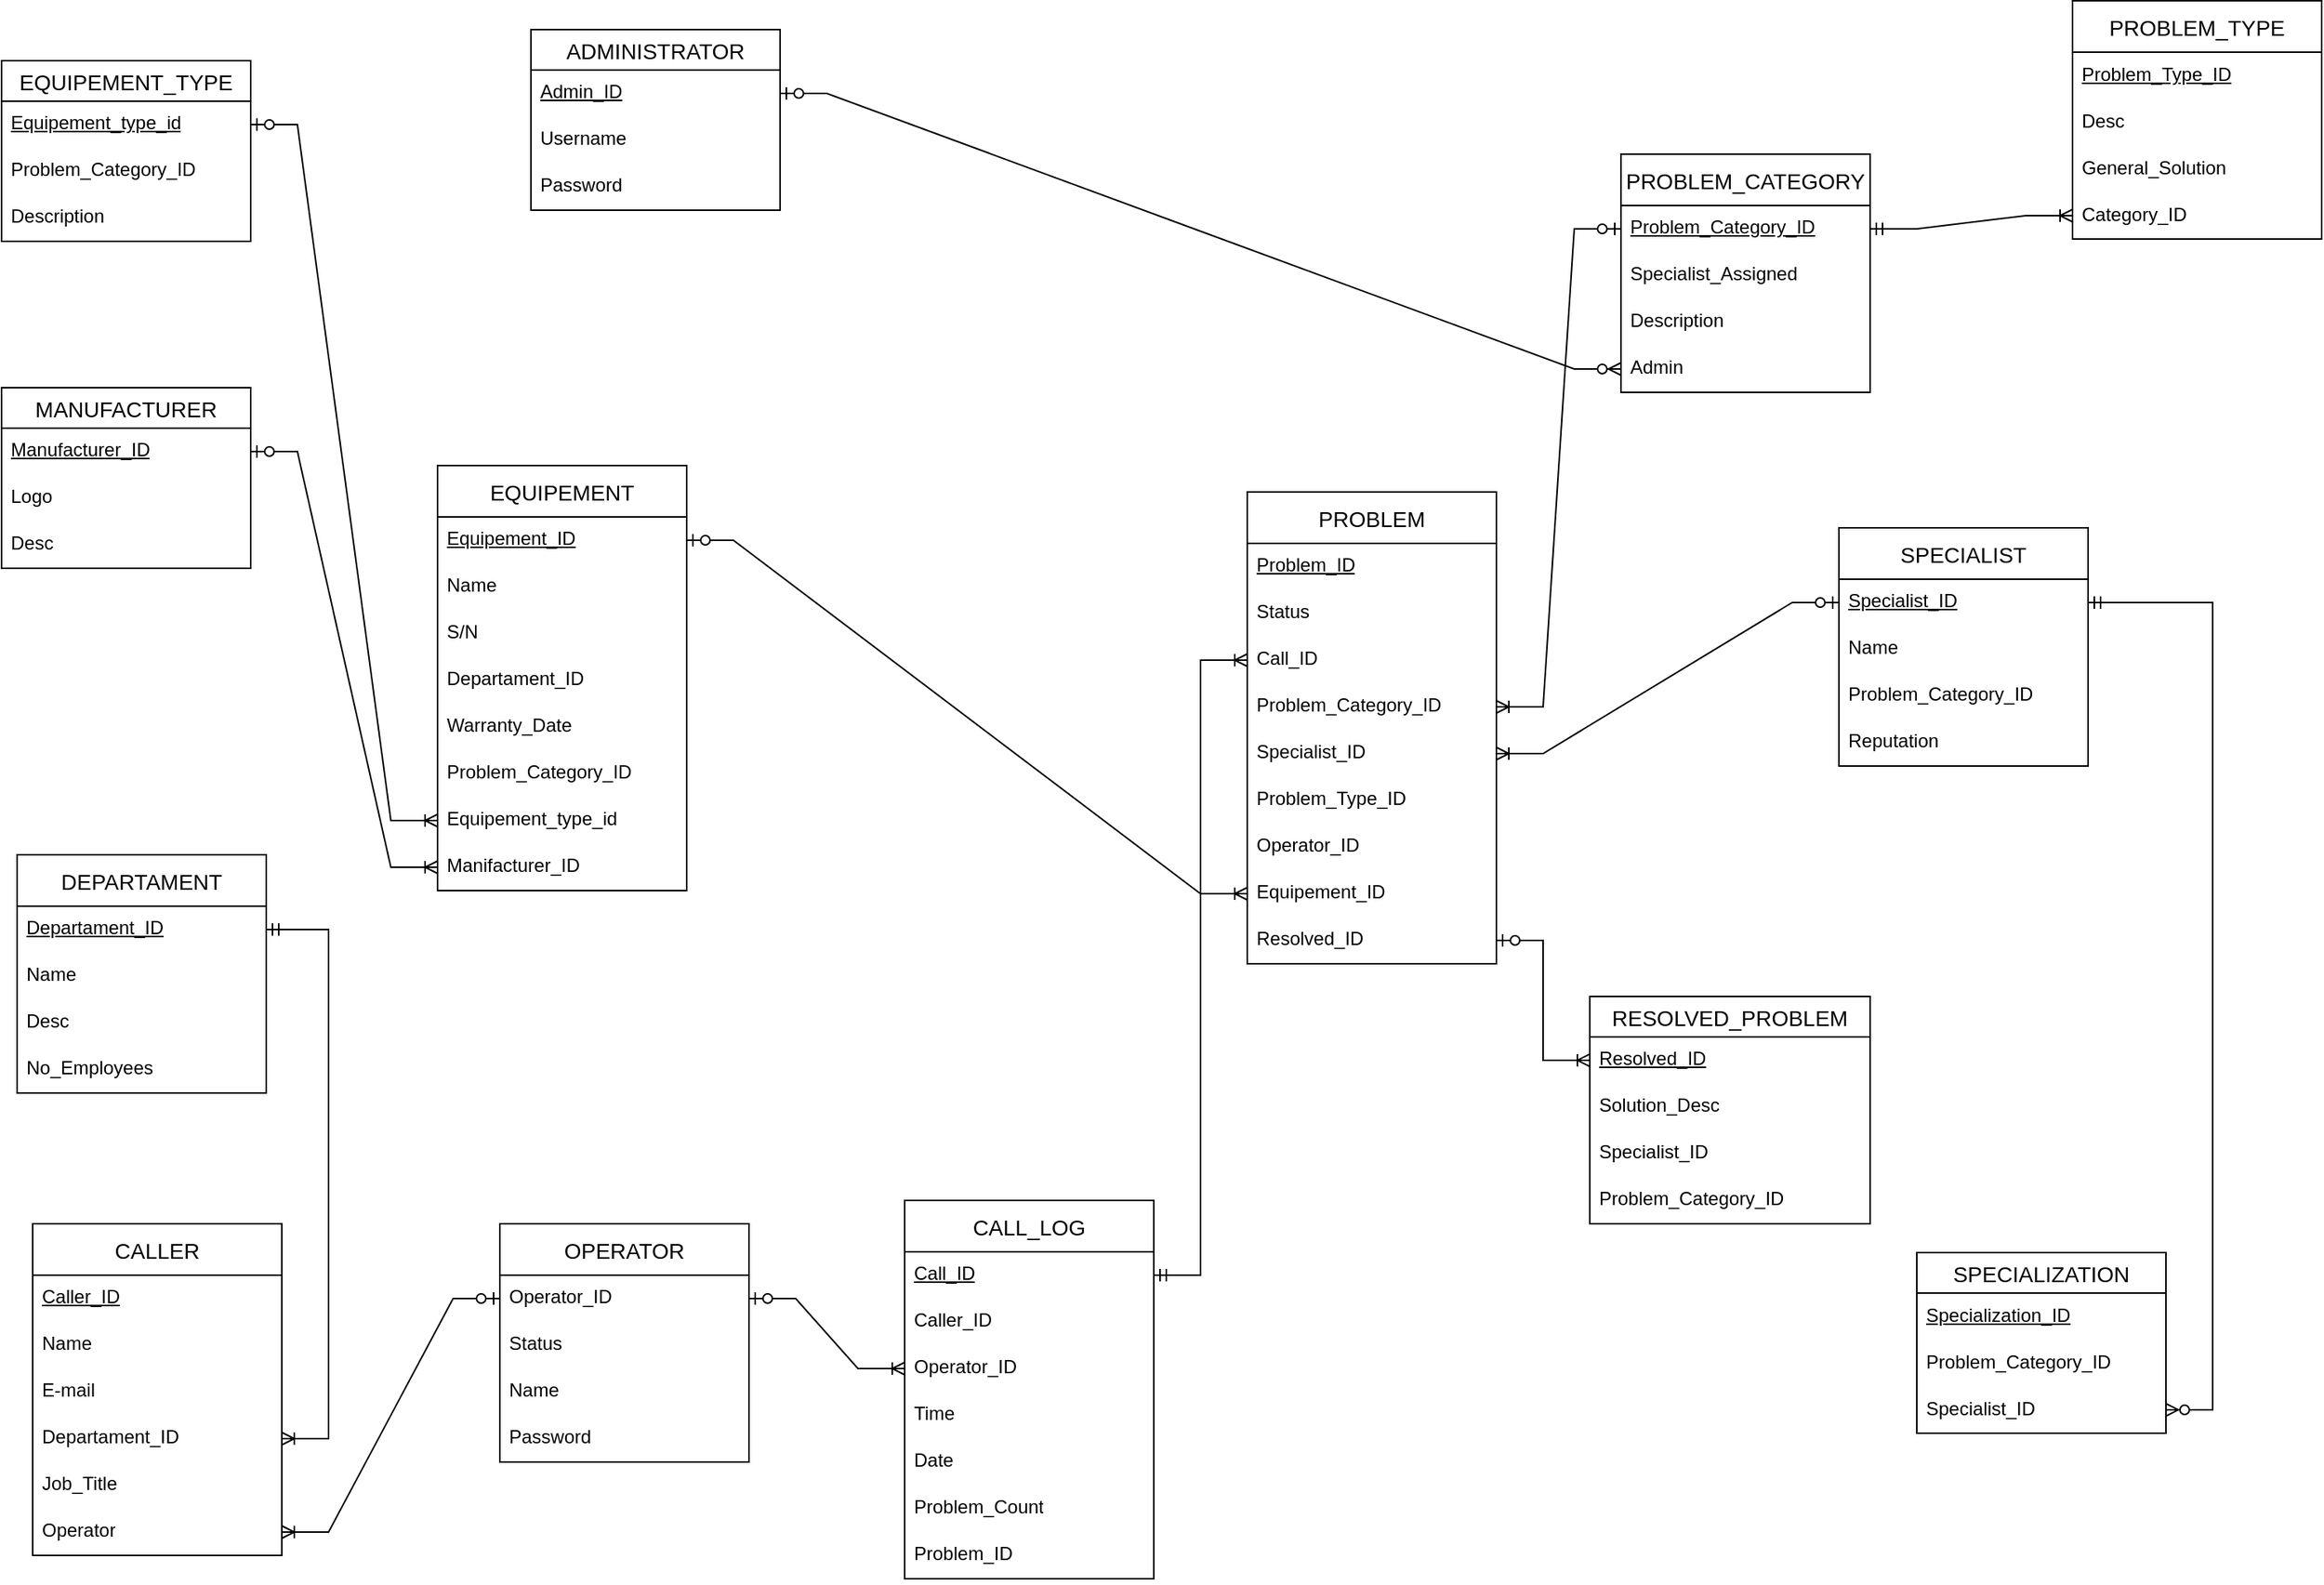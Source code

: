 <mxfile version="24.7.17">
  <diagram name="Página-1" id="BIOqbXG_E3Rl6q16zXGT">
    <mxGraphModel dx="2336" dy="789" grid="1" gridSize="10" guides="1" tooltips="1" connect="1" arrows="1" fold="1" page="1" pageScale="1" pageWidth="827" pageHeight="1169" math="0" shadow="0">
      <root>
        <mxCell id="0" />
        <mxCell id="1" parent="0" />
        <mxCell id="wEZ-KTSsLqPxgkjLGSUW-46" value="EQUIPEMENT_TYPE" style="swimlane;fontStyle=0;childLayout=stackLayout;horizontal=1;startSize=26;horizontalStack=0;resizeParent=1;resizeParentMax=0;resizeLast=0;collapsible=1;marginBottom=0;align=center;fontSize=14;" parent="1" vertex="1">
          <mxGeometry x="-260" y="220" width="160" height="116" as="geometry" />
        </mxCell>
        <mxCell id="wEZ-KTSsLqPxgkjLGSUW-47" value="Equipement_type_id" style="text;strokeColor=none;fillColor=none;spacingLeft=4;spacingRight=4;overflow=hidden;rotatable=0;points=[[0,0.5],[1,0.5]];portConstraint=eastwest;fontSize=12;whiteSpace=wrap;html=1;fontStyle=4" parent="wEZ-KTSsLqPxgkjLGSUW-46" vertex="1">
          <mxGeometry y="26" width="160" height="30" as="geometry" />
        </mxCell>
        <mxCell id="wEZ-KTSsLqPxgkjLGSUW-48" value="Problem_Category_ID" style="text;strokeColor=none;fillColor=none;spacingLeft=4;spacingRight=4;overflow=hidden;rotatable=0;points=[[0,0.5],[1,0.5]];portConstraint=eastwest;fontSize=12;whiteSpace=wrap;html=1;" parent="wEZ-KTSsLqPxgkjLGSUW-46" vertex="1">
          <mxGeometry y="56" width="160" height="30" as="geometry" />
        </mxCell>
        <mxCell id="wEZ-KTSsLqPxgkjLGSUW-49" value="Description" style="text;strokeColor=none;fillColor=none;spacingLeft=4;spacingRight=4;overflow=hidden;rotatable=0;points=[[0,0.5],[1,0.5]];portConstraint=eastwest;fontSize=12;whiteSpace=wrap;html=1;" parent="wEZ-KTSsLqPxgkjLGSUW-46" vertex="1">
          <mxGeometry y="86" width="160" height="30" as="geometry" />
        </mxCell>
        <mxCell id="wEZ-KTSsLqPxgkjLGSUW-50" value="ADMINISTRATOR" style="swimlane;fontStyle=0;childLayout=stackLayout;horizontal=1;startSize=26;horizontalStack=0;resizeParent=1;resizeParentMax=0;resizeLast=0;collapsible=1;marginBottom=0;align=center;fontSize=14;" parent="1" vertex="1">
          <mxGeometry x="80" y="200" width="160" height="116" as="geometry" />
        </mxCell>
        <mxCell id="wEZ-KTSsLqPxgkjLGSUW-51" value="Admin_ID" style="text;strokeColor=none;fillColor=none;spacingLeft=4;spacingRight=4;overflow=hidden;rotatable=0;points=[[0,0.5],[1,0.5]];portConstraint=eastwest;fontSize=12;whiteSpace=wrap;html=1;fontStyle=4" parent="wEZ-KTSsLqPxgkjLGSUW-50" vertex="1">
          <mxGeometry y="26" width="160" height="30" as="geometry" />
        </mxCell>
        <mxCell id="wEZ-KTSsLqPxgkjLGSUW-52" value="Username" style="text;strokeColor=none;fillColor=none;spacingLeft=4;spacingRight=4;overflow=hidden;rotatable=0;points=[[0,0.5],[1,0.5]];portConstraint=eastwest;fontSize=12;whiteSpace=wrap;html=1;" parent="wEZ-KTSsLqPxgkjLGSUW-50" vertex="1">
          <mxGeometry y="56" width="160" height="30" as="geometry" />
        </mxCell>
        <mxCell id="wEZ-KTSsLqPxgkjLGSUW-53" value="Password" style="text;strokeColor=none;fillColor=none;spacingLeft=4;spacingRight=4;overflow=hidden;rotatable=0;points=[[0,0.5],[1,0.5]];portConstraint=eastwest;fontSize=12;whiteSpace=wrap;html=1;" parent="wEZ-KTSsLqPxgkjLGSUW-50" vertex="1">
          <mxGeometry y="86" width="160" height="30" as="geometry" />
        </mxCell>
        <mxCell id="wEZ-KTSsLqPxgkjLGSUW-54" value="MANUFACTURER" style="swimlane;fontStyle=0;childLayout=stackLayout;horizontal=1;startSize=26;horizontalStack=0;resizeParent=1;resizeParentMax=0;resizeLast=0;collapsible=1;marginBottom=0;align=center;fontSize=14;" parent="1" vertex="1">
          <mxGeometry x="-260" y="430" width="160" height="116" as="geometry" />
        </mxCell>
        <mxCell id="wEZ-KTSsLqPxgkjLGSUW-55" value="Manufacturer_ID" style="text;strokeColor=none;fillColor=none;spacingLeft=4;spacingRight=4;overflow=hidden;rotatable=0;points=[[0,0.5],[1,0.5]];portConstraint=eastwest;fontSize=12;whiteSpace=wrap;html=1;fontStyle=4" parent="wEZ-KTSsLqPxgkjLGSUW-54" vertex="1">
          <mxGeometry y="26" width="160" height="30" as="geometry" />
        </mxCell>
        <mxCell id="wEZ-KTSsLqPxgkjLGSUW-56" value="Logo" style="text;strokeColor=none;fillColor=none;spacingLeft=4;spacingRight=4;overflow=hidden;rotatable=0;points=[[0,0.5],[1,0.5]];portConstraint=eastwest;fontSize=12;whiteSpace=wrap;html=1;" parent="wEZ-KTSsLqPxgkjLGSUW-54" vertex="1">
          <mxGeometry y="56" width="160" height="30" as="geometry" />
        </mxCell>
        <mxCell id="wEZ-KTSsLqPxgkjLGSUW-57" value="Desc" style="text;strokeColor=none;fillColor=none;spacingLeft=4;spacingRight=4;overflow=hidden;rotatable=0;points=[[0,0.5],[1,0.5]];portConstraint=eastwest;fontSize=12;whiteSpace=wrap;html=1;" parent="wEZ-KTSsLqPxgkjLGSUW-54" vertex="1">
          <mxGeometry y="86" width="160" height="30" as="geometry" />
        </mxCell>
        <mxCell id="wEZ-KTSsLqPxgkjLGSUW-58" value="PROBLEM" style="swimlane;fontStyle=0;childLayout=stackLayout;horizontal=1;startSize=33;horizontalStack=0;resizeParent=1;resizeParentMax=0;resizeLast=0;collapsible=1;marginBottom=0;align=center;fontSize=14;" parent="1" vertex="1">
          <mxGeometry x="540" y="497" width="160" height="303" as="geometry" />
        </mxCell>
        <mxCell id="wEZ-KTSsLqPxgkjLGSUW-59" value="Problem_ID" style="text;strokeColor=none;fillColor=none;spacingLeft=4;spacingRight=4;overflow=hidden;rotatable=0;points=[[0,0.5],[1,0.5]];portConstraint=eastwest;fontSize=12;whiteSpace=wrap;html=1;fontStyle=4" parent="wEZ-KTSsLqPxgkjLGSUW-58" vertex="1">
          <mxGeometry y="33" width="160" height="30" as="geometry" />
        </mxCell>
        <mxCell id="wEZ-KTSsLqPxgkjLGSUW-60" value="Status" style="text;strokeColor=none;fillColor=none;spacingLeft=4;spacingRight=4;overflow=hidden;rotatable=0;points=[[0,0.5],[1,0.5]];portConstraint=eastwest;fontSize=12;whiteSpace=wrap;html=1;" parent="wEZ-KTSsLqPxgkjLGSUW-58" vertex="1">
          <mxGeometry y="63" width="160" height="30" as="geometry" />
        </mxCell>
        <mxCell id="wEZ-KTSsLqPxgkjLGSUW-69" value="Call_ID" style="text;strokeColor=none;fillColor=none;spacingLeft=4;spacingRight=4;overflow=hidden;rotatable=0;points=[[0,0.5],[1,0.5]];portConstraint=eastwest;fontSize=12;whiteSpace=wrap;html=1;" parent="wEZ-KTSsLqPxgkjLGSUW-58" vertex="1">
          <mxGeometry y="93" width="160" height="30" as="geometry" />
        </mxCell>
        <mxCell id="wEZ-KTSsLqPxgkjLGSUW-68" value="Problem_Category_ID" style="text;strokeColor=none;fillColor=none;spacingLeft=4;spacingRight=4;overflow=hidden;rotatable=0;points=[[0,0.5],[1,0.5]];portConstraint=eastwest;fontSize=12;whiteSpace=wrap;html=1;" parent="wEZ-KTSsLqPxgkjLGSUW-58" vertex="1">
          <mxGeometry y="123" width="160" height="30" as="geometry" />
        </mxCell>
        <mxCell id="wEZ-KTSsLqPxgkjLGSUW-67" value="Specialist_ID" style="text;strokeColor=none;fillColor=none;spacingLeft=4;spacingRight=4;overflow=hidden;rotatable=0;points=[[0,0.5],[1,0.5]];portConstraint=eastwest;fontSize=12;whiteSpace=wrap;html=1;" parent="wEZ-KTSsLqPxgkjLGSUW-58" vertex="1">
          <mxGeometry y="153" width="160" height="30" as="geometry" />
        </mxCell>
        <mxCell id="wEZ-KTSsLqPxgkjLGSUW-66" value="Problem_Type_ID" style="text;strokeColor=none;fillColor=none;spacingLeft=4;spacingRight=4;overflow=hidden;rotatable=0;points=[[0,0.5],[1,0.5]];portConstraint=eastwest;fontSize=12;whiteSpace=wrap;html=1;" parent="wEZ-KTSsLqPxgkjLGSUW-58" vertex="1">
          <mxGeometry y="183" width="160" height="30" as="geometry" />
        </mxCell>
        <mxCell id="wEZ-KTSsLqPxgkjLGSUW-70" value="Operator_ID" style="text;strokeColor=none;fillColor=none;spacingLeft=4;spacingRight=4;overflow=hidden;rotatable=0;points=[[0,0.5],[1,0.5]];portConstraint=eastwest;fontSize=12;whiteSpace=wrap;html=1;" parent="wEZ-KTSsLqPxgkjLGSUW-58" vertex="1">
          <mxGeometry y="213" width="160" height="30" as="geometry" />
        </mxCell>
        <mxCell id="wEZ-KTSsLqPxgkjLGSUW-71" value="Equipement_ID" style="text;strokeColor=none;fillColor=none;spacingLeft=4;spacingRight=4;overflow=hidden;rotatable=0;points=[[0,0.5],[1,0.5]];portConstraint=eastwest;fontSize=12;whiteSpace=wrap;html=1;" parent="wEZ-KTSsLqPxgkjLGSUW-58" vertex="1">
          <mxGeometry y="243" width="160" height="30" as="geometry" />
        </mxCell>
        <mxCell id="wEZ-KTSsLqPxgkjLGSUW-61" value="Resolved_ID" style="text;strokeColor=none;fillColor=none;spacingLeft=4;spacingRight=4;overflow=hidden;rotatable=0;points=[[0,0.5],[1,0.5]];portConstraint=eastwest;fontSize=12;whiteSpace=wrap;html=1;" parent="wEZ-KTSsLqPxgkjLGSUW-58" vertex="1">
          <mxGeometry y="273" width="160" height="30" as="geometry" />
        </mxCell>
        <mxCell id="wEZ-KTSsLqPxgkjLGSUW-62" value="SPECIALIZATION" style="swimlane;fontStyle=0;childLayout=stackLayout;horizontal=1;startSize=26;horizontalStack=0;resizeParent=1;resizeParentMax=0;resizeLast=0;collapsible=1;marginBottom=0;align=center;fontSize=14;" parent="1" vertex="1">
          <mxGeometry x="970" y="985.5" width="160" height="116" as="geometry" />
        </mxCell>
        <mxCell id="wEZ-KTSsLqPxgkjLGSUW-63" value="Specialization_ID" style="text;strokeColor=none;fillColor=none;spacingLeft=4;spacingRight=4;overflow=hidden;rotatable=0;points=[[0,0.5],[1,0.5]];portConstraint=eastwest;fontSize=12;whiteSpace=wrap;html=1;fontStyle=4" parent="wEZ-KTSsLqPxgkjLGSUW-62" vertex="1">
          <mxGeometry y="26" width="160" height="30" as="geometry" />
        </mxCell>
        <mxCell id="wEZ-KTSsLqPxgkjLGSUW-64" value="Problem_Category_ID" style="text;strokeColor=none;fillColor=none;spacingLeft=4;spacingRight=4;overflow=hidden;rotatable=0;points=[[0,0.5],[1,0.5]];portConstraint=eastwest;fontSize=12;whiteSpace=wrap;html=1;" parent="wEZ-KTSsLqPxgkjLGSUW-62" vertex="1">
          <mxGeometry y="56" width="160" height="30" as="geometry" />
        </mxCell>
        <mxCell id="wEZ-KTSsLqPxgkjLGSUW-65" value="Specialist_ID" style="text;strokeColor=none;fillColor=none;spacingLeft=4;spacingRight=4;overflow=hidden;rotatable=0;points=[[0,0.5],[1,0.5]];portConstraint=eastwest;fontSize=12;whiteSpace=wrap;html=1;" parent="wEZ-KTSsLqPxgkjLGSUW-62" vertex="1">
          <mxGeometry y="86" width="160" height="30" as="geometry" />
        </mxCell>
        <mxCell id="wEZ-KTSsLqPxgkjLGSUW-72" value="RESOLVED_PROBLEM" style="swimlane;fontStyle=0;childLayout=stackLayout;horizontal=1;startSize=26;horizontalStack=0;resizeParent=1;resizeParentMax=0;resizeLast=0;collapsible=1;marginBottom=0;align=center;fontSize=14;" parent="1" vertex="1">
          <mxGeometry x="760" y="821" width="180" height="146" as="geometry" />
        </mxCell>
        <mxCell id="wEZ-KTSsLqPxgkjLGSUW-73" value="Resolved_ID" style="text;strokeColor=none;fillColor=none;spacingLeft=4;spacingRight=4;overflow=hidden;rotatable=0;points=[[0,0.5],[1,0.5]];portConstraint=eastwest;fontSize=12;whiteSpace=wrap;html=1;fontStyle=4" parent="wEZ-KTSsLqPxgkjLGSUW-72" vertex="1">
          <mxGeometry y="26" width="180" height="30" as="geometry" />
        </mxCell>
        <mxCell id="wEZ-KTSsLqPxgkjLGSUW-74" value="Solution_Desc" style="text;strokeColor=none;fillColor=none;spacingLeft=4;spacingRight=4;overflow=hidden;rotatable=0;points=[[0,0.5],[1,0.5]];portConstraint=eastwest;fontSize=12;whiteSpace=wrap;html=1;" parent="wEZ-KTSsLqPxgkjLGSUW-72" vertex="1">
          <mxGeometry y="56" width="180" height="30" as="geometry" />
        </mxCell>
        <mxCell id="wEZ-KTSsLqPxgkjLGSUW-77" value="Specialist_ID" style="text;strokeColor=none;fillColor=none;spacingLeft=4;spacingRight=4;overflow=hidden;rotatable=0;points=[[0,0.5],[1,0.5]];portConstraint=eastwest;fontSize=12;whiteSpace=wrap;html=1;" parent="wEZ-KTSsLqPxgkjLGSUW-72" vertex="1">
          <mxGeometry y="86" width="180" height="30" as="geometry" />
        </mxCell>
        <mxCell id="wEZ-KTSsLqPxgkjLGSUW-75" value="Problem_Category_ID" style="text;strokeColor=none;fillColor=none;spacingLeft=4;spacingRight=4;overflow=hidden;rotatable=0;points=[[0,0.5],[1,0.5]];portConstraint=eastwest;fontSize=12;whiteSpace=wrap;html=1;" parent="wEZ-KTSsLqPxgkjLGSUW-72" vertex="1">
          <mxGeometry y="116" width="180" height="30" as="geometry" />
        </mxCell>
        <mxCell id="wEZ-KTSsLqPxgkjLGSUW-78" value="EQUIPEMENT" style="swimlane;fontStyle=0;childLayout=stackLayout;horizontal=1;startSize=33;horizontalStack=0;resizeParent=1;resizeParentMax=0;resizeLast=0;collapsible=1;marginBottom=0;align=center;fontSize=14;" parent="1" vertex="1">
          <mxGeometry x="20" y="480" width="160" height="273" as="geometry" />
        </mxCell>
        <mxCell id="wEZ-KTSsLqPxgkjLGSUW-79" value="Equipement_ID" style="text;strokeColor=none;fillColor=none;spacingLeft=4;spacingRight=4;overflow=hidden;rotatable=0;points=[[0,0.5],[1,0.5]];portConstraint=eastwest;fontSize=12;whiteSpace=wrap;html=1;fontStyle=4" parent="wEZ-KTSsLqPxgkjLGSUW-78" vertex="1">
          <mxGeometry y="33" width="160" height="30" as="geometry" />
        </mxCell>
        <mxCell id="wEZ-KTSsLqPxgkjLGSUW-80" value="Name" style="text;strokeColor=none;fillColor=none;spacingLeft=4;spacingRight=4;overflow=hidden;rotatable=0;points=[[0,0.5],[1,0.5]];portConstraint=eastwest;fontSize=12;whiteSpace=wrap;html=1;" parent="wEZ-KTSsLqPxgkjLGSUW-78" vertex="1">
          <mxGeometry y="63" width="160" height="30" as="geometry" />
        </mxCell>
        <mxCell id="wEZ-KTSsLqPxgkjLGSUW-81" value="S/N" style="text;strokeColor=none;fillColor=none;spacingLeft=4;spacingRight=4;overflow=hidden;rotatable=0;points=[[0,0.5],[1,0.5]];portConstraint=eastwest;fontSize=12;whiteSpace=wrap;html=1;" parent="wEZ-KTSsLqPxgkjLGSUW-78" vertex="1">
          <mxGeometry y="93" width="160" height="30" as="geometry" />
        </mxCell>
        <mxCell id="wEZ-KTSsLqPxgkjLGSUW-82" value="Departament_ID" style="text;strokeColor=none;fillColor=none;spacingLeft=4;spacingRight=4;overflow=hidden;rotatable=0;points=[[0,0.5],[1,0.5]];portConstraint=eastwest;fontSize=12;whiteSpace=wrap;html=1;" parent="wEZ-KTSsLqPxgkjLGSUW-78" vertex="1">
          <mxGeometry y="123" width="160" height="30" as="geometry" />
        </mxCell>
        <mxCell id="wEZ-KTSsLqPxgkjLGSUW-83" value="Warranty_Date" style="text;strokeColor=none;fillColor=none;spacingLeft=4;spacingRight=4;overflow=hidden;rotatable=0;points=[[0,0.5],[1,0.5]];portConstraint=eastwest;fontSize=12;whiteSpace=wrap;html=1;" parent="wEZ-KTSsLqPxgkjLGSUW-78" vertex="1">
          <mxGeometry y="153" width="160" height="30" as="geometry" />
        </mxCell>
        <mxCell id="wEZ-KTSsLqPxgkjLGSUW-84" value="Problem_Category_ID" style="text;strokeColor=none;fillColor=none;spacingLeft=4;spacingRight=4;overflow=hidden;rotatable=0;points=[[0,0.5],[1,0.5]];portConstraint=eastwest;fontSize=12;whiteSpace=wrap;html=1;" parent="wEZ-KTSsLqPxgkjLGSUW-78" vertex="1">
          <mxGeometry y="183" width="160" height="30" as="geometry" />
        </mxCell>
        <mxCell id="gtvNqYhxmM5i0jN8cZNX-4" value="&lt;span style=&quot;&quot;&gt;Equipement_type_id&lt;/span&gt;" style="text;strokeColor=none;fillColor=none;spacingLeft=4;spacingRight=4;overflow=hidden;rotatable=0;points=[[0,0.5],[1,0.5]];portConstraint=eastwest;fontSize=12;whiteSpace=wrap;html=1;fontStyle=0" vertex="1" parent="wEZ-KTSsLqPxgkjLGSUW-78">
          <mxGeometry y="213" width="160" height="30" as="geometry" />
        </mxCell>
        <mxCell id="wEZ-KTSsLqPxgkjLGSUW-85" value="Manifacturer_ID" style="text;strokeColor=none;fillColor=none;spacingLeft=4;spacingRight=4;overflow=hidden;rotatable=0;points=[[0,0.5],[1,0.5]];portConstraint=eastwest;fontSize=12;whiteSpace=wrap;html=1;" parent="wEZ-KTSsLqPxgkjLGSUW-78" vertex="1">
          <mxGeometry y="243" width="160" height="30" as="geometry" />
        </mxCell>
        <mxCell id="wEZ-KTSsLqPxgkjLGSUW-88" value="DEPARTAMENT" style="swimlane;fontStyle=0;childLayout=stackLayout;horizontal=1;startSize=33;horizontalStack=0;resizeParent=1;resizeParentMax=0;resizeLast=0;collapsible=1;marginBottom=0;align=center;fontSize=14;" parent="1" vertex="1">
          <mxGeometry x="-250" y="730" width="160" height="153" as="geometry" />
        </mxCell>
        <mxCell id="wEZ-KTSsLqPxgkjLGSUW-89" value="Departament_ID" style="text;strokeColor=none;fillColor=none;spacingLeft=4;spacingRight=4;overflow=hidden;rotatable=0;points=[[0,0.5],[1,0.5]];portConstraint=eastwest;fontSize=12;whiteSpace=wrap;html=1;fontStyle=4" parent="wEZ-KTSsLqPxgkjLGSUW-88" vertex="1">
          <mxGeometry y="33" width="160" height="30" as="geometry" />
        </mxCell>
        <mxCell id="wEZ-KTSsLqPxgkjLGSUW-90" value="Name" style="text;strokeColor=none;fillColor=none;spacingLeft=4;spacingRight=4;overflow=hidden;rotatable=0;points=[[0,0.5],[1,0.5]];portConstraint=eastwest;fontSize=12;whiteSpace=wrap;html=1;" parent="wEZ-KTSsLqPxgkjLGSUW-88" vertex="1">
          <mxGeometry y="63" width="160" height="30" as="geometry" />
        </mxCell>
        <mxCell id="wEZ-KTSsLqPxgkjLGSUW-91" value="Desc" style="text;strokeColor=none;fillColor=none;spacingLeft=4;spacingRight=4;overflow=hidden;rotatable=0;points=[[0,0.5],[1,0.5]];portConstraint=eastwest;fontSize=12;whiteSpace=wrap;html=1;" parent="wEZ-KTSsLqPxgkjLGSUW-88" vertex="1">
          <mxGeometry y="93" width="160" height="30" as="geometry" />
        </mxCell>
        <mxCell id="wEZ-KTSsLqPxgkjLGSUW-92" value="No_Employees" style="text;strokeColor=none;fillColor=none;spacingLeft=4;spacingRight=4;overflow=hidden;rotatable=0;points=[[0,0.5],[1,0.5]];portConstraint=eastwest;fontSize=12;whiteSpace=wrap;html=1;" parent="wEZ-KTSsLqPxgkjLGSUW-88" vertex="1">
          <mxGeometry y="123" width="160" height="30" as="geometry" />
        </mxCell>
        <mxCell id="wEZ-KTSsLqPxgkjLGSUW-96" value="CALLER" style="swimlane;fontStyle=0;childLayout=stackLayout;horizontal=1;startSize=33;horizontalStack=0;resizeParent=1;resizeParentMax=0;resizeLast=0;collapsible=1;marginBottom=0;align=center;fontSize=14;" parent="1" vertex="1">
          <mxGeometry x="-240" y="967" width="160" height="213" as="geometry" />
        </mxCell>
        <mxCell id="wEZ-KTSsLqPxgkjLGSUW-97" value="Caller_ID" style="text;strokeColor=none;fillColor=none;spacingLeft=4;spacingRight=4;overflow=hidden;rotatable=0;points=[[0,0.5],[1,0.5]];portConstraint=eastwest;fontSize=12;whiteSpace=wrap;html=1;fontStyle=4" parent="wEZ-KTSsLqPxgkjLGSUW-96" vertex="1">
          <mxGeometry y="33" width="160" height="30" as="geometry" />
        </mxCell>
        <mxCell id="wEZ-KTSsLqPxgkjLGSUW-98" value="Name" style="text;strokeColor=none;fillColor=none;spacingLeft=4;spacingRight=4;overflow=hidden;rotatable=0;points=[[0,0.5],[1,0.5]];portConstraint=eastwest;fontSize=12;whiteSpace=wrap;html=1;" parent="wEZ-KTSsLqPxgkjLGSUW-96" vertex="1">
          <mxGeometry y="63" width="160" height="30" as="geometry" />
        </mxCell>
        <mxCell id="wEZ-KTSsLqPxgkjLGSUW-99" value="E-mail" style="text;strokeColor=none;fillColor=none;spacingLeft=4;spacingRight=4;overflow=hidden;rotatable=0;points=[[0,0.5],[1,0.5]];portConstraint=eastwest;fontSize=12;whiteSpace=wrap;html=1;" parent="wEZ-KTSsLqPxgkjLGSUW-96" vertex="1">
          <mxGeometry y="93" width="160" height="30" as="geometry" />
        </mxCell>
        <mxCell id="wEZ-KTSsLqPxgkjLGSUW-101" value="Departament_ID" style="text;strokeColor=none;fillColor=none;spacingLeft=4;spacingRight=4;overflow=hidden;rotatable=0;points=[[0,0.5],[1,0.5]];portConstraint=eastwest;fontSize=12;whiteSpace=wrap;html=1;" parent="wEZ-KTSsLqPxgkjLGSUW-96" vertex="1">
          <mxGeometry y="123" width="160" height="30" as="geometry" />
        </mxCell>
        <mxCell id="wEZ-KTSsLqPxgkjLGSUW-100" value="Job_Title" style="text;strokeColor=none;fillColor=none;spacingLeft=4;spacingRight=4;overflow=hidden;rotatable=0;points=[[0,0.5],[1,0.5]];portConstraint=eastwest;fontSize=12;whiteSpace=wrap;html=1;" parent="wEZ-KTSsLqPxgkjLGSUW-96" vertex="1">
          <mxGeometry y="153" width="160" height="30" as="geometry" />
        </mxCell>
        <mxCell id="gtvNqYhxmM5i0jN8cZNX-8" value="Operator" style="text;strokeColor=none;fillColor=none;spacingLeft=4;spacingRight=4;overflow=hidden;rotatable=0;points=[[0,0.5],[1,0.5]];portConstraint=eastwest;fontSize=12;whiteSpace=wrap;html=1;" vertex="1" parent="wEZ-KTSsLqPxgkjLGSUW-96">
          <mxGeometry y="183" width="160" height="30" as="geometry" />
        </mxCell>
        <mxCell id="wEZ-KTSsLqPxgkjLGSUW-102" value="OPERATOR" style="swimlane;fontStyle=0;childLayout=stackLayout;horizontal=1;startSize=33;horizontalStack=0;resizeParent=1;resizeParentMax=0;resizeLast=0;collapsible=1;marginBottom=0;align=center;fontSize=14;" parent="1" vertex="1">
          <mxGeometry x="60" y="967" width="160" height="153" as="geometry" />
        </mxCell>
        <mxCell id="wEZ-KTSsLqPxgkjLGSUW-103" value="Operator_ID" style="text;strokeColor=none;fillColor=none;spacingLeft=4;spacingRight=4;overflow=hidden;rotatable=0;points=[[0,0.5],[1,0.5]];portConstraint=eastwest;fontSize=12;whiteSpace=wrap;html=1;fontStyle=0" parent="wEZ-KTSsLqPxgkjLGSUW-102" vertex="1">
          <mxGeometry y="33" width="160" height="30" as="geometry" />
        </mxCell>
        <mxCell id="wEZ-KTSsLqPxgkjLGSUW-104" value="Status" style="text;strokeColor=none;fillColor=none;spacingLeft=4;spacingRight=4;overflow=hidden;rotatable=0;points=[[0,0.5],[1,0.5]];portConstraint=eastwest;fontSize=12;whiteSpace=wrap;html=1;" parent="wEZ-KTSsLqPxgkjLGSUW-102" vertex="1">
          <mxGeometry y="63" width="160" height="30" as="geometry" />
        </mxCell>
        <mxCell id="wEZ-KTSsLqPxgkjLGSUW-105" value="Name" style="text;strokeColor=none;fillColor=none;spacingLeft=4;spacingRight=4;overflow=hidden;rotatable=0;points=[[0,0.5],[1,0.5]];portConstraint=eastwest;fontSize=12;whiteSpace=wrap;html=1;" parent="wEZ-KTSsLqPxgkjLGSUW-102" vertex="1">
          <mxGeometry y="93" width="160" height="30" as="geometry" />
        </mxCell>
        <mxCell id="wEZ-KTSsLqPxgkjLGSUW-106" value="Password" style="text;strokeColor=none;fillColor=none;spacingLeft=4;spacingRight=4;overflow=hidden;rotatable=0;points=[[0,0.5],[1,0.5]];portConstraint=eastwest;fontSize=12;whiteSpace=wrap;html=1;" parent="wEZ-KTSsLqPxgkjLGSUW-102" vertex="1">
          <mxGeometry y="123" width="160" height="30" as="geometry" />
        </mxCell>
        <mxCell id="wEZ-KTSsLqPxgkjLGSUW-107" value="CALL_LOG" style="swimlane;fontStyle=0;childLayout=stackLayout;horizontal=1;startSize=33;horizontalStack=0;resizeParent=1;resizeParentMax=0;resizeLast=0;collapsible=1;marginBottom=0;align=center;fontSize=14;" parent="1" vertex="1">
          <mxGeometry x="320" y="952" width="160" height="243" as="geometry" />
        </mxCell>
        <mxCell id="wEZ-KTSsLqPxgkjLGSUW-108" value="Call_ID" style="text;strokeColor=none;fillColor=none;spacingLeft=4;spacingRight=4;overflow=hidden;rotatable=0;points=[[0,0.5],[1,0.5]];portConstraint=eastwest;fontSize=12;whiteSpace=wrap;html=1;fontStyle=4" parent="wEZ-KTSsLqPxgkjLGSUW-107" vertex="1">
          <mxGeometry y="33" width="160" height="30" as="geometry" />
        </mxCell>
        <mxCell id="wEZ-KTSsLqPxgkjLGSUW-109" value="Caller_ID" style="text;strokeColor=none;fillColor=none;spacingLeft=4;spacingRight=4;overflow=hidden;rotatable=0;points=[[0,0.5],[1,0.5]];portConstraint=eastwest;fontSize=12;whiteSpace=wrap;html=1;" parent="wEZ-KTSsLqPxgkjLGSUW-107" vertex="1">
          <mxGeometry y="63" width="160" height="30" as="geometry" />
        </mxCell>
        <mxCell id="wEZ-KTSsLqPxgkjLGSUW-110" value="Operator_ID" style="text;strokeColor=none;fillColor=none;spacingLeft=4;spacingRight=4;overflow=hidden;rotatable=0;points=[[0,0.5],[1,0.5]];portConstraint=eastwest;fontSize=12;whiteSpace=wrap;html=1;" parent="wEZ-KTSsLqPxgkjLGSUW-107" vertex="1">
          <mxGeometry y="93" width="160" height="30" as="geometry" />
        </mxCell>
        <mxCell id="wEZ-KTSsLqPxgkjLGSUW-114" value="Time" style="text;strokeColor=none;fillColor=none;spacingLeft=4;spacingRight=4;overflow=hidden;rotatable=0;points=[[0,0.5],[1,0.5]];portConstraint=eastwest;fontSize=12;whiteSpace=wrap;html=1;" parent="wEZ-KTSsLqPxgkjLGSUW-107" vertex="1">
          <mxGeometry y="123" width="160" height="30" as="geometry" />
        </mxCell>
        <mxCell id="wEZ-KTSsLqPxgkjLGSUW-115" value="Date" style="text;strokeColor=none;fillColor=none;spacingLeft=4;spacingRight=4;overflow=hidden;rotatable=0;points=[[0,0.5],[1,0.5]];portConstraint=eastwest;fontSize=12;whiteSpace=wrap;html=1;" parent="wEZ-KTSsLqPxgkjLGSUW-107" vertex="1">
          <mxGeometry y="153" width="160" height="30" as="geometry" />
        </mxCell>
        <mxCell id="wEZ-KTSsLqPxgkjLGSUW-116" value="Problem_Count" style="text;strokeColor=none;fillColor=none;spacingLeft=4;spacingRight=4;overflow=hidden;rotatable=0;points=[[0,0.5],[1,0.5]];portConstraint=eastwest;fontSize=12;whiteSpace=wrap;html=1;" parent="wEZ-KTSsLqPxgkjLGSUW-107" vertex="1">
          <mxGeometry y="183" width="160" height="30" as="geometry" />
        </mxCell>
        <mxCell id="wEZ-KTSsLqPxgkjLGSUW-111" value="Problem_ID" style="text;strokeColor=none;fillColor=none;spacingLeft=4;spacingRight=4;overflow=hidden;rotatable=0;points=[[0,0.5],[1,0.5]];portConstraint=eastwest;fontSize=12;whiteSpace=wrap;html=1;" parent="wEZ-KTSsLqPxgkjLGSUW-107" vertex="1">
          <mxGeometry y="213" width="160" height="30" as="geometry" />
        </mxCell>
        <mxCell id="wEZ-KTSsLqPxgkjLGSUW-117" value="PROBLEM_CATEGORY" style="swimlane;fontStyle=0;childLayout=stackLayout;horizontal=1;startSize=33;horizontalStack=0;resizeParent=1;resizeParentMax=0;resizeLast=0;collapsible=1;marginBottom=0;align=center;fontSize=14;" parent="1" vertex="1">
          <mxGeometry x="780" y="280" width="160" height="153" as="geometry" />
        </mxCell>
        <mxCell id="wEZ-KTSsLqPxgkjLGSUW-118" value="Problem_Category_ID" style="text;strokeColor=none;fillColor=none;spacingLeft=4;spacingRight=4;overflow=hidden;rotatable=0;points=[[0,0.5],[1,0.5]];portConstraint=eastwest;fontSize=12;whiteSpace=wrap;html=1;fontStyle=4" parent="wEZ-KTSsLqPxgkjLGSUW-117" vertex="1">
          <mxGeometry y="33" width="160" height="30" as="geometry" />
        </mxCell>
        <mxCell id="wEZ-KTSsLqPxgkjLGSUW-119" value="Specialist_Assigned" style="text;strokeColor=none;fillColor=none;spacingLeft=4;spacingRight=4;overflow=hidden;rotatable=0;points=[[0,0.5],[1,0.5]];portConstraint=eastwest;fontSize=12;whiteSpace=wrap;html=1;" parent="wEZ-KTSsLqPxgkjLGSUW-117" vertex="1">
          <mxGeometry y="63" width="160" height="30" as="geometry" />
        </mxCell>
        <mxCell id="gtvNqYhxmM5i0jN8cZNX-17" value="Description" style="text;strokeColor=none;fillColor=none;spacingLeft=4;spacingRight=4;overflow=hidden;rotatable=0;points=[[0,0.5],[1,0.5]];portConstraint=eastwest;fontSize=12;whiteSpace=wrap;html=1;" vertex="1" parent="wEZ-KTSsLqPxgkjLGSUW-117">
          <mxGeometry y="93" width="160" height="30" as="geometry" />
        </mxCell>
        <mxCell id="wEZ-KTSsLqPxgkjLGSUW-120" value="Admin" style="text;strokeColor=none;fillColor=none;spacingLeft=4;spacingRight=4;overflow=hidden;rotatable=0;points=[[0,0.5],[1,0.5]];portConstraint=eastwest;fontSize=12;whiteSpace=wrap;html=1;" parent="wEZ-KTSsLqPxgkjLGSUW-117" vertex="1">
          <mxGeometry y="123" width="160" height="30" as="geometry" />
        </mxCell>
        <mxCell id="wEZ-KTSsLqPxgkjLGSUW-122" value="SPECIALIST" style="swimlane;fontStyle=0;childLayout=stackLayout;horizontal=1;startSize=33;horizontalStack=0;resizeParent=1;resizeParentMax=0;resizeLast=0;collapsible=1;marginBottom=0;align=center;fontSize=14;" parent="1" vertex="1">
          <mxGeometry x="920" y="520" width="160" height="153" as="geometry" />
        </mxCell>
        <mxCell id="wEZ-KTSsLqPxgkjLGSUW-123" value="Specialist_ID" style="text;strokeColor=none;fillColor=none;spacingLeft=4;spacingRight=4;overflow=hidden;rotatable=0;points=[[0,0.5],[1,0.5]];portConstraint=eastwest;fontSize=12;whiteSpace=wrap;html=1;fontStyle=4" parent="wEZ-KTSsLqPxgkjLGSUW-122" vertex="1">
          <mxGeometry y="33" width="160" height="30" as="geometry" />
        </mxCell>
        <mxCell id="wEZ-KTSsLqPxgkjLGSUW-124" value="Name" style="text;strokeColor=none;fillColor=none;spacingLeft=4;spacingRight=4;overflow=hidden;rotatable=0;points=[[0,0.5],[1,0.5]];portConstraint=eastwest;fontSize=12;whiteSpace=wrap;html=1;" parent="wEZ-KTSsLqPxgkjLGSUW-122" vertex="1">
          <mxGeometry y="63" width="160" height="30" as="geometry" />
        </mxCell>
        <mxCell id="wEZ-KTSsLqPxgkjLGSUW-125" value="Problem_Category_ID" style="text;strokeColor=none;fillColor=none;spacingLeft=4;spacingRight=4;overflow=hidden;rotatable=0;points=[[0,0.5],[1,0.5]];portConstraint=eastwest;fontSize=12;whiteSpace=wrap;html=1;" parent="wEZ-KTSsLqPxgkjLGSUW-122" vertex="1">
          <mxGeometry y="93" width="160" height="30" as="geometry" />
        </mxCell>
        <mxCell id="wEZ-KTSsLqPxgkjLGSUW-126" value="Reputation" style="text;strokeColor=none;fillColor=none;spacingLeft=4;spacingRight=4;overflow=hidden;rotatable=0;points=[[0,0.5],[1,0.5]];portConstraint=eastwest;fontSize=12;whiteSpace=wrap;html=1;" parent="wEZ-KTSsLqPxgkjLGSUW-122" vertex="1">
          <mxGeometry y="123" width="160" height="30" as="geometry" />
        </mxCell>
        <mxCell id="wEZ-KTSsLqPxgkjLGSUW-130" value="PROBLEM_TYPE" style="swimlane;fontStyle=0;childLayout=stackLayout;horizontal=1;startSize=33;horizontalStack=0;resizeParent=1;resizeParentMax=0;resizeLast=0;collapsible=1;marginBottom=0;align=center;fontSize=14;" parent="1" vertex="1">
          <mxGeometry x="1070" y="181.5" width="160" height="153" as="geometry" />
        </mxCell>
        <mxCell id="wEZ-KTSsLqPxgkjLGSUW-131" value="Problem_Type_ID" style="text;strokeColor=none;fillColor=none;spacingLeft=4;spacingRight=4;overflow=hidden;rotatable=0;points=[[0,0.5],[1,0.5]];portConstraint=eastwest;fontSize=12;whiteSpace=wrap;html=1;fontStyle=4" parent="wEZ-KTSsLqPxgkjLGSUW-130" vertex="1">
          <mxGeometry y="33" width="160" height="30" as="geometry" />
        </mxCell>
        <mxCell id="wEZ-KTSsLqPxgkjLGSUW-132" value="Desc" style="text;strokeColor=none;fillColor=none;spacingLeft=4;spacingRight=4;overflow=hidden;rotatable=0;points=[[0,0.5],[1,0.5]];portConstraint=eastwest;fontSize=12;whiteSpace=wrap;html=1;" parent="wEZ-KTSsLqPxgkjLGSUW-130" vertex="1">
          <mxGeometry y="63" width="160" height="30" as="geometry" />
        </mxCell>
        <mxCell id="wEZ-KTSsLqPxgkjLGSUW-133" value="General_Solution" style="text;strokeColor=none;fillColor=none;spacingLeft=4;spacingRight=4;overflow=hidden;rotatable=0;points=[[0,0.5],[1,0.5]];portConstraint=eastwest;fontSize=12;whiteSpace=wrap;html=1;" parent="wEZ-KTSsLqPxgkjLGSUW-130" vertex="1">
          <mxGeometry y="93" width="160" height="30" as="geometry" />
        </mxCell>
        <mxCell id="gtvNqYhxmM5i0jN8cZNX-15" value="Category_ID" style="text;strokeColor=none;fillColor=none;spacingLeft=4;spacingRight=4;overflow=hidden;rotatable=0;points=[[0,0.5],[1,0.5]];portConstraint=eastwest;fontSize=12;whiteSpace=wrap;html=1;" vertex="1" parent="wEZ-KTSsLqPxgkjLGSUW-130">
          <mxGeometry y="123" width="160" height="30" as="geometry" />
        </mxCell>
        <mxCell id="gtvNqYhxmM5i0jN8cZNX-2" value="" style="edgeStyle=entityRelationEdgeStyle;fontSize=12;html=1;endArrow=ERoneToMany;startArrow=ERzeroToOne;rounded=0;" edge="1" parent="1" source="wEZ-KTSsLqPxgkjLGSUW-47" target="gtvNqYhxmM5i0jN8cZNX-4">
          <mxGeometry width="100" height="100" relative="1" as="geometry">
            <mxPoint x="190" y="550" as="sourcePoint" />
            <mxPoint x="20" y="800" as="targetPoint" />
            <Array as="points">
              <mxPoint x="30" y="800" />
            </Array>
          </mxGeometry>
        </mxCell>
        <mxCell id="gtvNqYhxmM5i0jN8cZNX-5" value="" style="edgeStyle=entityRelationEdgeStyle;fontSize=12;html=1;endArrow=ERoneToMany;startArrow=ERzeroToOne;rounded=0;" edge="1" parent="1" source="wEZ-KTSsLqPxgkjLGSUW-55" target="wEZ-KTSsLqPxgkjLGSUW-85">
          <mxGeometry width="100" height="100" relative="1" as="geometry">
            <mxPoint x="190" y="930" as="sourcePoint" />
            <mxPoint x="290" y="830" as="targetPoint" />
          </mxGeometry>
        </mxCell>
        <mxCell id="gtvNqYhxmM5i0jN8cZNX-6" value="" style="edgeStyle=entityRelationEdgeStyle;fontSize=12;html=1;endArrow=ERoneToMany;startArrow=ERzeroToOne;rounded=0;" edge="1" parent="1" source="wEZ-KTSsLqPxgkjLGSUW-79" target="wEZ-KTSsLqPxgkjLGSUW-71">
          <mxGeometry width="100" height="100" relative="1" as="geometry">
            <mxPoint x="190" y="800" as="sourcePoint" />
            <mxPoint x="290" y="700" as="targetPoint" />
          </mxGeometry>
        </mxCell>
        <mxCell id="gtvNqYhxmM5i0jN8cZNX-7" value="" style="edgeStyle=entityRelationEdgeStyle;fontSize=12;html=1;endArrow=ERoneToMany;startArrow=ERzeroToOne;rounded=0;" edge="1" parent="1" source="wEZ-KTSsLqPxgkjLGSUW-103" target="gtvNqYhxmM5i0jN8cZNX-8">
          <mxGeometry width="100" height="100" relative="1" as="geometry">
            <mxPoint x="190" y="800" as="sourcePoint" />
            <mxPoint x="-10" y="930" as="targetPoint" />
          </mxGeometry>
        </mxCell>
        <mxCell id="gtvNqYhxmM5i0jN8cZNX-9" value="" style="edgeStyle=entityRelationEdgeStyle;fontSize=12;html=1;endArrow=ERoneToMany;startArrow=ERzeroToOne;rounded=0;" edge="1" parent="1" source="wEZ-KTSsLqPxgkjLGSUW-103" target="wEZ-KTSsLqPxgkjLGSUW-110">
          <mxGeometry width="100" height="100" relative="1" as="geometry">
            <mxPoint x="190" y="800" as="sourcePoint" />
            <mxPoint x="290" y="700" as="targetPoint" />
          </mxGeometry>
        </mxCell>
        <mxCell id="gtvNqYhxmM5i0jN8cZNX-11" value="" style="edgeStyle=entityRelationEdgeStyle;fontSize=12;html=1;endArrow=ERzeroToMany;startArrow=ERmandOne;rounded=0;" edge="1" parent="1" source="wEZ-KTSsLqPxgkjLGSUW-123" target="wEZ-KTSsLqPxgkjLGSUW-65">
          <mxGeometry width="100" height="100" relative="1" as="geometry">
            <mxPoint x="830" y="790" as="sourcePoint" />
            <mxPoint x="850" y="910" as="targetPoint" />
          </mxGeometry>
        </mxCell>
        <mxCell id="gtvNqYhxmM5i0jN8cZNX-12" value="" style="edgeStyle=entityRelationEdgeStyle;fontSize=12;html=1;endArrow=ERoneToMany;startArrow=ERzeroToOne;rounded=0;" edge="1" parent="1" source="wEZ-KTSsLqPxgkjLGSUW-61" target="wEZ-KTSsLqPxgkjLGSUW-73">
          <mxGeometry width="100" height="100" relative="1" as="geometry">
            <mxPoint x="340" y="860" as="sourcePoint" />
            <mxPoint x="300" y="800" as="targetPoint" />
          </mxGeometry>
        </mxCell>
        <mxCell id="gtvNqYhxmM5i0jN8cZNX-13" value="" style="edgeStyle=entityRelationEdgeStyle;fontSize=12;html=1;endArrow=ERoneToMany;startArrow=ERzeroToOne;rounded=0;" edge="1" parent="1" source="wEZ-KTSsLqPxgkjLGSUW-118" target="wEZ-KTSsLqPxgkjLGSUW-68">
          <mxGeometry width="100" height="100" relative="1" as="geometry">
            <mxPoint x="190" y="800" as="sourcePoint" />
            <mxPoint x="290" y="700" as="targetPoint" />
          </mxGeometry>
        </mxCell>
        <mxCell id="gtvNqYhxmM5i0jN8cZNX-16" value="" style="edgeStyle=entityRelationEdgeStyle;fontSize=12;html=1;endArrow=ERoneToMany;startArrow=ERmandOne;rounded=0;" edge="1" parent="1" source="wEZ-KTSsLqPxgkjLGSUW-118" target="gtvNqYhxmM5i0jN8cZNX-15">
          <mxGeometry width="100" height="100" relative="1" as="geometry">
            <mxPoint x="190" y="550" as="sourcePoint" />
            <mxPoint x="420" y="310" as="targetPoint" />
          </mxGeometry>
        </mxCell>
        <mxCell id="gtvNqYhxmM5i0jN8cZNX-18" value="" style="edgeStyle=entityRelationEdgeStyle;fontSize=12;html=1;endArrow=ERzeroToMany;startArrow=ERzeroToOne;rounded=0;" edge="1" parent="1" source="wEZ-KTSsLqPxgkjLGSUW-51" target="wEZ-KTSsLqPxgkjLGSUW-120">
          <mxGeometry width="100" height="100" relative="1" as="geometry">
            <mxPoint x="190" y="430" as="sourcePoint" />
            <mxPoint x="290" y="330" as="targetPoint" />
          </mxGeometry>
        </mxCell>
        <mxCell id="gtvNqYhxmM5i0jN8cZNX-19" value="" style="edgeStyle=entityRelationEdgeStyle;fontSize=12;html=1;endArrow=ERoneToMany;startArrow=ERmandOne;rounded=0;" edge="1" parent="1" source="wEZ-KTSsLqPxgkjLGSUW-89" target="wEZ-KTSsLqPxgkjLGSUW-101">
          <mxGeometry width="100" height="100" relative="1" as="geometry">
            <mxPoint x="-60" y="850" as="sourcePoint" />
            <mxPoint x="40" y="830" as="targetPoint" />
          </mxGeometry>
        </mxCell>
        <mxCell id="gtvNqYhxmM5i0jN8cZNX-20" value="" style="edgeStyle=entityRelationEdgeStyle;fontSize=12;html=1;endArrow=ERoneToMany;startArrow=ERmandOne;rounded=0;" edge="1" parent="1" source="wEZ-KTSsLqPxgkjLGSUW-108" target="wEZ-KTSsLqPxgkjLGSUW-69">
          <mxGeometry width="100" height="100" relative="1" as="geometry">
            <mxPoint x="190" y="930" as="sourcePoint" />
            <mxPoint x="290" y="830" as="targetPoint" />
          </mxGeometry>
        </mxCell>
        <mxCell id="gtvNqYhxmM5i0jN8cZNX-21" value="" style="edgeStyle=entityRelationEdgeStyle;fontSize=12;html=1;endArrow=ERoneToMany;startArrow=ERzeroToOne;rounded=0;" edge="1" parent="1" source="wEZ-KTSsLqPxgkjLGSUW-123" target="wEZ-KTSsLqPxgkjLGSUW-67">
          <mxGeometry width="100" height="100" relative="1" as="geometry">
            <mxPoint x="760" y="550" as="sourcePoint" />
            <mxPoint x="860" y="450" as="targetPoint" />
          </mxGeometry>
        </mxCell>
      </root>
    </mxGraphModel>
  </diagram>
</mxfile>
